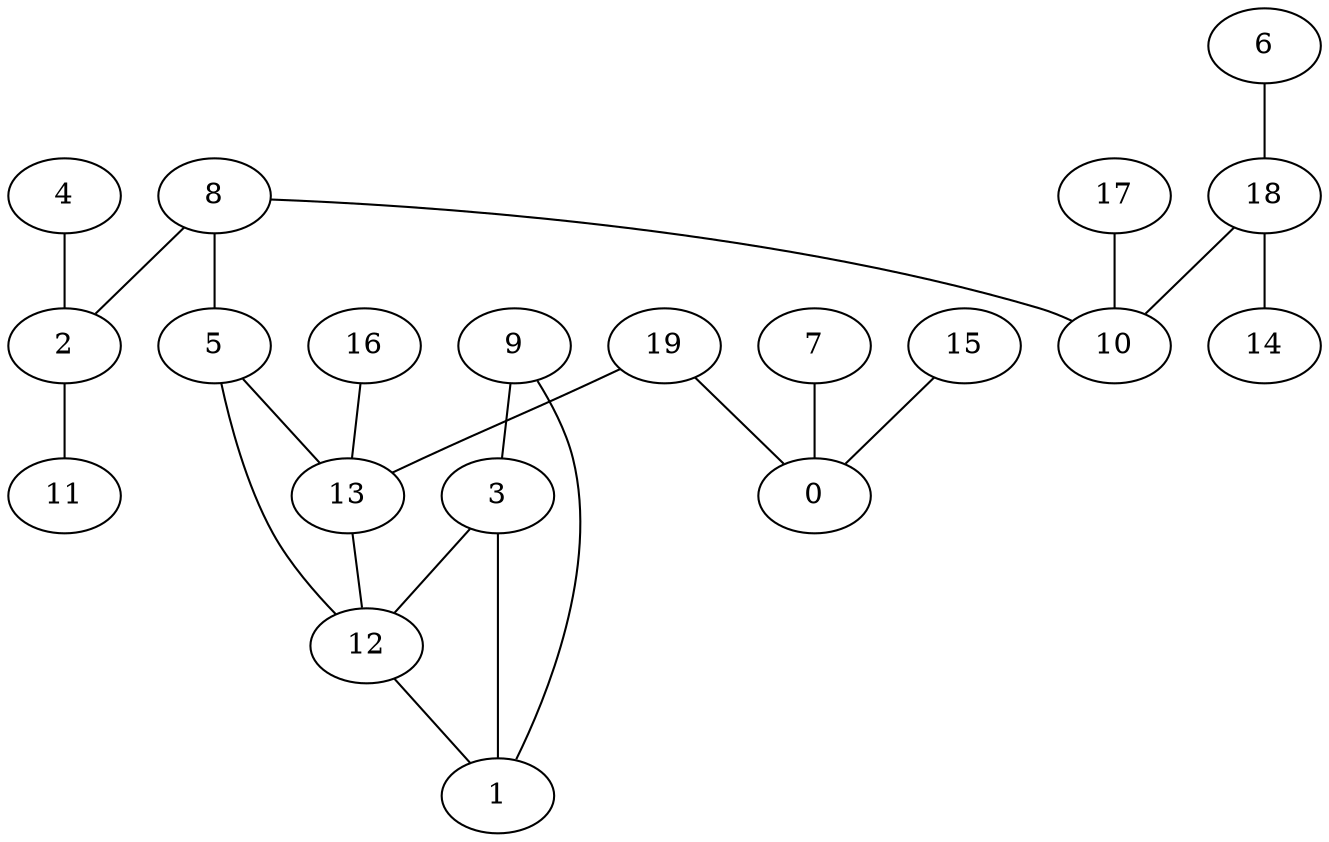 digraph GG_graph {

subgraph G_graph {
edge [color = black]
"4" -> "2" [dir = none]
"15" -> "0" [dir = none]
"5" -> "12" [dir = none]
"5" -> "13" [dir = none]
"16" -> "13" [dir = none]
"3" -> "12" [dir = none]
"8" -> "10" [dir = none]
"8" -> "2" [dir = none]
"8" -> "5" [dir = none]
"2" -> "11" [dir = none]
"6" -> "18" [dir = none]
"19" -> "0" [dir = none]
"19" -> "13" [dir = none]
"9" -> "3" [dir = none]
"12" -> "1" [dir = none]
"18" -> "14" [dir = none]
"18" -> "10" [dir = none]
"7" -> "0" [dir = none]
"17" -> "10" [dir = none]
"9" -> "1" [dir = none]
"13" -> "12" [dir = none]
"3" -> "1" [dir = none]
}

}

